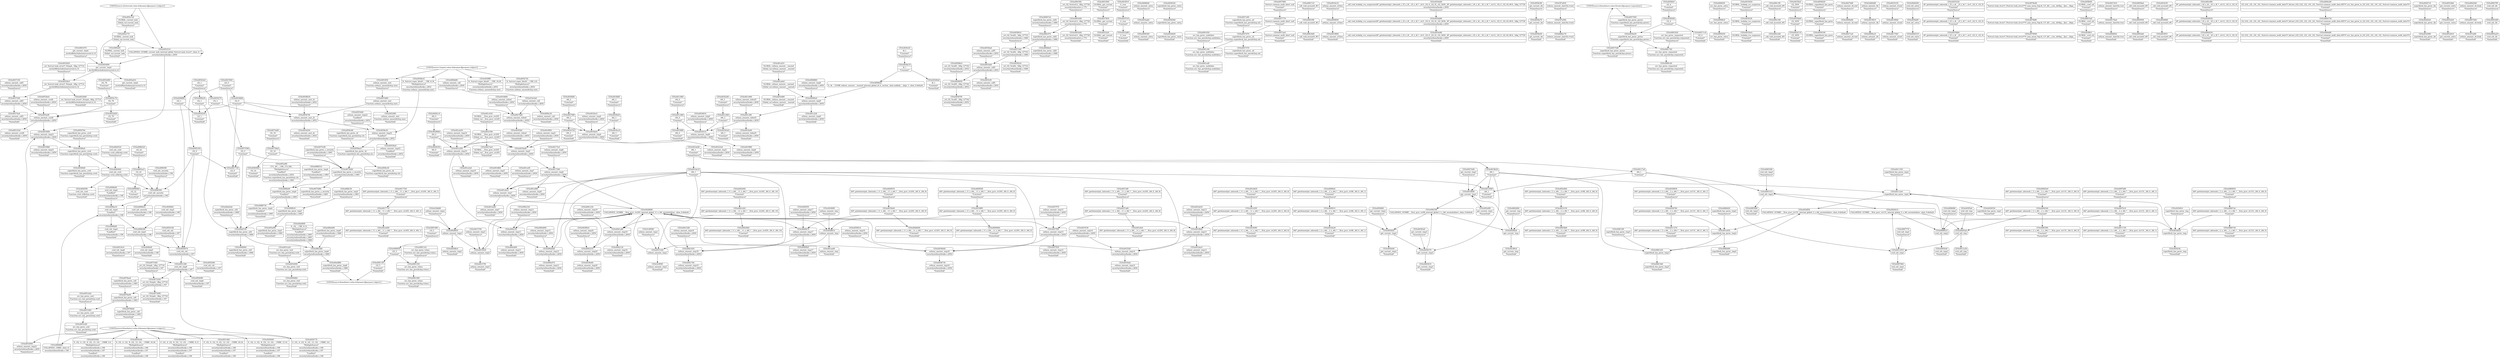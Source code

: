 digraph {
	CE0x4937200 [shape=record,shape=Mrecord,label="{CE0x4937200|selinux_umount:_call3|security/selinux/hooks.c,2650}"]
	CE0x49948e0 [shape=record,shape=Mrecord,label="{CE0x49948e0|superblock_has_perm:_call2|security/selinux/hooks.c,1866|*SummSink*}"]
	CE0x4991f40 [shape=record,shape=Mrecord,label="{CE0x4991f40|_ret_i32_%retval.0,_!dbg_!27728|security/selinux/avc.c,775|*SummSource*}"]
	CE0x4936530 [shape=record,shape=Mrecord,label="{CE0x4936530|superblock_has_perm:_tmp1|*SummSink*}"]
	CE0x4978b40 [shape=record,shape=Mrecord,label="{CE0x4978b40|superblock_has_perm:_call|security/selinux/hooks.c,1863|*SummSink*}"]
	CE0x4951900 [shape=record,shape=Mrecord,label="{CE0x4951900|GLOBAL:_get_current|*Constant*|*SummSource*}"]
	CE0x4955cf0 [shape=record,shape=Mrecord,label="{CE0x4955cf0|selinux_umount:_call5|security/selinux/hooks.c,2652|*SummSink*}"]
	"CONST[source:0(mediator),value:2(dynamic)][purpose:{object}]"
	CE0x4934610 [shape=record,shape=Mrecord,label="{CE0x4934610|selinux_umount:_tmp9|security/selinux/hooks.c,2650|*SummSource*}"]
	CE0x491ade0 [shape=record,shape=Mrecord,label="{CE0x491ade0|GLOBAL:_selinux_umount.__warned|Global_var:selinux_umount.__warned}"]
	CE0x49586c0 [shape=record,shape=Mrecord,label="{CE0x49586c0|_ret_i32_%call5,_!dbg_!27742|security/selinux/hooks.c,2652|*SummSource*}"]
	CE0x49374a0 [shape=record,shape=Mrecord,label="{CE0x49374a0|selinux_umount:_call3|security/selinux/hooks.c,2650|*SummSink*}"]
	CE0x49813b0 [shape=record,shape=Mrecord,label="{CE0x49813b0|superblock_has_perm:_tmp3|*SummSink*}"]
	CE0x491d9e0 [shape=record,shape=Mrecord,label="{CE0x491d9e0|selinux_umount:_tmp13|security/selinux/hooks.c,2650}"]
	CE0x4928850 [shape=record,shape=Mrecord,label="{CE0x4928850|selinux_umount:_tmp2}"]
	CE0x491f910 [shape=record,shape=Mrecord,label="{CE0x491f910|i1_true|*Constant*|*SummSource*}"]
	CE0x4952820 [shape=record,shape=Mrecord,label="{CE0x4952820|_ret_%struct.task_struct*_%tmp4,_!dbg_!27714|./arch/x86/include/asm/current.h,14|*SummSource*}"]
	CE0x49349a0 [shape=record,shape=Mrecord,label="{CE0x49349a0|i8_1|*Constant*|*SummSink*}"]
	CE0x4940f30 [shape=record,shape=Mrecord,label="{CE0x4940f30|selinux_umount:_tmp17|security/selinux/hooks.c,2650|*SummSource*}"]
	CE0x491bab0 [shape=record,shape=Mrecord,label="{CE0x491bab0|selinux_umount:_entry}"]
	CE0x4956400 [shape=record,shape=Mrecord,label="{CE0x4956400|superblock_has_perm:_entry|*SummSink*}"]
	CE0x4957770 [shape=record,shape=Mrecord,label="{CE0x4957770|%struct.common_audit_data*_null|*Constant*}"]
	CE0x4954200 [shape=record,shape=Mrecord,label="{CE0x4954200|selinux_umount:_mnt_sb|security/selinux/hooks.c,2652|*SummSink*}"]
	CE0x4957ae0 [shape=record,shape=Mrecord,label="{CE0x4957ae0|%struct.common_audit_data*_null|*Constant*|*SummSink*}"]
	CE0x49816f0 [shape=record,shape=Mrecord,label="{CE0x49816f0|_call_void_mcount()_#3}"]
	CE0x4911a30 [shape=record,shape=Mrecord,label="{CE0x4911a30|cred_sid:_tmp|*SummSink*}"]
	CE0x4909850 [shape=record,shape=Mrecord,label="{CE0x4909850|selinux_umount:_if.then}"]
	CE0x4934d60 [shape=record,shape=Mrecord,label="{CE0x4934d60|_call_void_lockdep_rcu_suspicious(i8*_getelementptr_inbounds_(_25_x_i8_,_25_x_i8_*_.str3,_i32_0,_i32_0),_i32_2650,_i8*_getelementptr_inbounds_(_45_x_i8_,_45_x_i8_*_.str12,_i32_0,_i32_0))_#10,_!dbg_!27729|security/selinux/hooks.c,2650}"]
	CE0x491f7e0 [shape=record,shape=Mrecord,label="{CE0x491f7e0|i1_true|*Constant*}"]
	CE0x4937af0 [shape=record,shape=Mrecord,label="{CE0x4937af0|i64*_getelementptr_inbounds_(_11_x_i64_,_11_x_i64_*___llvm_gcov_ctr205,_i64_0,_i64_8)|*Constant*|*SummSource*}"]
	CE0x49960b0 [shape=record,shape=Mrecord,label="{CE0x49960b0|i32_22|*Constant*|*SummSink*}"]
	CE0x4958c90 [shape=record,shape=Mrecord,label="{CE0x4958c90|get_current:_bb|*SummSource*}"]
	CE0x5f7a630 [shape=record,shape=Mrecord,label="{CE0x5f7a630|selinux_umount:_land.lhs.true2|*SummSource*}"]
	CE0x4940520 [shape=record,shape=Mrecord,label="{CE0x4940520|cred_sid:_cred|Function::cred_sid&Arg::cred::|*SummSource*}"]
	CE0x6682c70 [shape=record,shape=Mrecord,label="{CE0x6682c70|selinux_umount:_land.lhs.true2|*SummSink*}"]
	CE0x495a7e0 [shape=record,shape=Mrecord,label="{CE0x495a7e0|GLOBAL:_current_task|Global_var:current_task|*SummSource*}"]
	CE0x4957d70 [shape=record,shape=Mrecord,label="{CE0x4957d70|superblock_has_perm:_ad|Function::superblock_has_perm&Arg::ad::}"]
	CE0x493fc40 [shape=record,shape=Mrecord,label="{CE0x493fc40|superblock_has_perm:_tmp|*SummSink*}"]
	CE0x491c660 [shape=record,shape=Mrecord,label="{CE0x491c660|selinux_umount:_tobool1|security/selinux/hooks.c,2650|*SummSource*}"]
	"CONST[source:0(mediator),value:0(static)][purpose:{operation}]"
	"CONST[source:2(external),value:2(dynamic)][purpose:{subject}]"
	CE0x4953d60 [shape=record,shape=Mrecord,label="{CE0x4953d60|selinux_umount:_mnt|Function::selinux_umount&Arg::mnt::}"]
	CE0x49530e0 [shape=record,shape=Mrecord,label="{CE0x49530e0|selinux_umount:_cred4|security/selinux/hooks.c,2650|*SummSource*}"]
	CE0x49758a0 [shape=record,shape=Mrecord,label="{CE0x49758a0|i32_16|*Constant*}"]
	CE0x49415d0 [shape=record,shape=Mrecord,label="{CE0x49415d0|selinux_umount:_tmp18|security/selinux/hooks.c,2650|*SummSource*}"]
	CE0x493dee0 [shape=record,shape=Mrecord,label="{CE0x493dee0|superblock_has_perm:_tmp}"]
	CE0x4980d90 [shape=record,shape=Mrecord,label="{CE0x4980d90|superblock_has_perm:_tmp2|*SummSink*}"]
	CE0x4937850 [shape=record,shape=Mrecord,label="{CE0x4937850|GLOBAL:_get_current|*Constant*}"]
	CE0x4934510 [shape=record,shape=Mrecord,label="{CE0x4934510|selinux_umount:_tmp9|security/selinux/hooks.c,2650}"]
	CE0x491d2f0 [shape=record,shape=Mrecord,label="{CE0x491d2f0|i64*_getelementptr_inbounds_(_11_x_i64_,_11_x_i64_*___llvm_gcov_ctr205,_i64_0,_i64_6)|*Constant*}"]
	CE0x4937330 [shape=record,shape=Mrecord,label="{CE0x4937330|selinux_umount:_call3|security/selinux/hooks.c,2650|*SummSource*}"]
	CE0x4915630 [shape=record,shape=Mrecord,label="{CE0x4915630|selinux_umount:_tmp3}"]
	CE0x498cb90 [shape=record,shape=Mrecord,label="{CE0x498cb90|superblock_has_perm:_tmp6|security/selinux/hooks.c,1866|*SummSource*}"]
	CE0x4919800 [shape=record,shape=Mrecord,label="{CE0x4919800|selinux_umount:_if.then|*SummSink*}"]
	CE0x49916d0 [shape=record,shape=Mrecord,label="{CE0x49916d0|_ret_i32_%retval.0,_!dbg_!27728|security/selinux/avc.c,775}"]
	CE0x49562b0 [shape=record,shape=Mrecord,label="{CE0x49562b0|superblock_has_perm:_entry}"]
	CE0x4958050 [shape=record,shape=Mrecord,label="{CE0x4958050|_ret_i32_%call5,_!dbg_!27742|security/selinux/hooks.c,2652}"]
	CE0x49949c0 [shape=record,shape=Mrecord,label="{CE0x49949c0|avc_has_perm:_entry}"]
	CE0x4942310 [shape=record,shape=Mrecord,label="{CE0x4942310|selinux_umount:_tmp20|security/selinux/hooks.c,2650}"]
	CE0x49575d0 [shape=record,shape=Mrecord,label="{CE0x49575d0|superblock_has_perm:_perms|Function::superblock_has_perm&Arg::perms::|*SummSink*}"]
	CE0x499fc50 [shape=record,shape=Mrecord,label="{CE0x499fc50|superblock_has_perm:_tmp5|security/selinux/hooks.c,1865|*SummSource*}"]
	CE0x4951da0 [shape=record,shape=Mrecord,label="{CE0x4951da0|avc_has_perm:_ssid|Function::avc_has_perm&Arg::ssid::|*SummSource*}"]
	CE0x49580c0 [shape=record,shape=Mrecord,label="{CE0x49580c0|_ret_i32_%call2,_!dbg_!27722|security/selinux/hooks.c,1866|*SummSource*}"]
	CE0x49381f0 [shape=record,shape=Mrecord,label="{CE0x49381f0|GLOBAL:_lockdep_rcu_suspicious|*Constant*}"]
	CE0x490c2d0 [shape=record,shape=Mrecord,label="{CE0x490c2d0|_call_void_mcount()_#3|*SummSink*}"]
	CE0x4953510 [shape=record,shape=Mrecord,label="{CE0x4953510|COLLAPSED:_GCMRE_current_task_external_global_%struct.task_struct*:_elem_0::|security/selinux/hooks.c,2650}"]
	CE0x5f7a560 [shape=record,shape=Mrecord,label="{CE0x5f7a560|selinux_umount:_land.lhs.true2}"]
	CE0x4952ef0 [shape=record,shape=Mrecord,label="{CE0x4952ef0|selinux_umount:_cred4|security/selinux/hooks.c,2650}"]
	CE0x4935bb0 [shape=record,shape=Mrecord,label="{CE0x4935bb0|i32_2650|*Constant*}"]
	CE0x4956020 [shape=record,shape=Mrecord,label="{CE0x4956020|GLOBAL:_superblock_has_perm|*Constant*|*SummSource*}"]
	CE0x4909a80 [shape=record,shape=Mrecord,label="{CE0x4909a80|selinux_umount:_do.end}"]
	CE0x495a4f0 [shape=record,shape=Mrecord,label="{CE0x495a4f0|272:_i8*,_:_CRE_272,280_|*MultipleSource*|*LoadInst*|security/selinux/hooks.c,2652|Function::superblock_has_perm&Arg::sb::|security/selinux/hooks.c,1865}"]
	CE0x5dd0dd0 [shape=record,shape=Mrecord,label="{CE0x5dd0dd0|selinux_umount:_bb|*SummSource*}"]
	CE0x4919150 [shape=record,shape=Mrecord,label="{CE0x4919150|selinux_umount:_if.end|*SummSource*}"]
	CE0x498c970 [shape=record,shape=Mrecord,label="{CE0x498c970|superblock_has_perm:_call2|security/selinux/hooks.c,1866}"]
	CE0x4957960 [shape=record,shape=Mrecord,label="{CE0x4957960|%struct.common_audit_data*_null|*Constant*|*SummSource*}"]
	CE0x4916fb0 [shape=record,shape=Mrecord,label="{CE0x4916fb0|selinux_umount:_tmp5|security/selinux/hooks.c,2650|*SummSink*}"]
	CE0x4990c40 [shape=record,shape=Mrecord,label="{CE0x4990c40|avc_has_perm:_requested|Function::avc_has_perm&Arg::requested::|*SummSink*}"]
	CE0x49a0100 [shape=record,shape=Mrecord,label="{CE0x49a0100|superblock_has_perm:_sid1|security/selinux/hooks.c,1866}"]
	CE0x490e800 [shape=record,shape=Mrecord,label="{CE0x490e800|selinux_umount:_tmp12|security/selinux/hooks.c,2650|*SummSource*}"]
	CE0x41bbfd0 [shape=record,shape=Mrecord,label="{CE0x41bbfd0|selinux_umount:_tmp2|*SummSource*}"]
	CE0x4957c60 [shape=record,shape=Mrecord,label="{CE0x4957c60|_ret_i32_%call2,_!dbg_!27722|security/selinux/hooks.c,1866}"]
	CE0x4919b90 [shape=record,shape=Mrecord,label="{CE0x4919b90|get_current:_tmp1}"]
	CE0x4911730 [shape=record,shape=Mrecord,label="{CE0x4911730|i64*_getelementptr_inbounds_(_2_x_i64_,_2_x_i64_*___llvm_gcov_ctr131,_i64_0,_i64_1)|*Constant*|*SummSink*}"]
	CE0x49288c0 [shape=record,shape=Mrecord,label="{CE0x49288c0|selinux_umount:_tmp2|*SummSink*}"]
	CE0x4908880 [shape=record,shape=Mrecord,label="{CE0x4908880|selinux_umount:_tmp8|security/selinux/hooks.c,2650|*SummSource*}"]
	CE0x4975590 [shape=record,shape=Mrecord,label="{CE0x4975590|i32_0|*Constant*}"]
	CE0x4927720 [shape=record,shape=Mrecord,label="{CE0x4927720|i32_0|*Constant*|*SummSink*}"]
	CE0x495fa90 [shape=record,shape=Mrecord,label="{CE0x495fa90|cred_sid:_entry}"]
	CE0x49369c0 [shape=record,shape=Mrecord,label="{CE0x49369c0|selinux_umount:_tmp20|security/selinux/hooks.c,2650|*SummSource*}"]
	CE0x4956a50 [shape=record,shape=Mrecord,label="{CE0x4956a50|superblock_has_perm:_perms|Function::superblock_has_perm&Arg::perms::}"]
	CE0x4935460 [shape=record,shape=Mrecord,label="{CE0x4935460|i8*_getelementptr_inbounds_(_25_x_i8_,_25_x_i8_*_.str3,_i32_0,_i32_0)|*Constant*}"]
	CE0x4954270 [shape=record,shape=Mrecord,label="{CE0x4954270|i32_1|*Constant*}"]
	CE0x49964c0 [shape=record,shape=Mrecord,label="{CE0x49964c0|cred_sid:_security|security/selinux/hooks.c,196|*SummSink*}"]
	CE0x4978ed0 [shape=record,shape=Mrecord,label="{CE0x4978ed0|%struct.task_struct*_(%struct.task_struct**)*_asm_movq_%gs:$_1:P_,$0_,_r,im,_dirflag_,_fpsr_,_flags_|*SummSource*}"]
	CE0x49917b0 [shape=record,shape=Mrecord,label="{CE0x49917b0|avc_has_perm:_requested|Function::avc_has_perm&Arg::requested::}"]
	CE0x4996220 [shape=record,shape=Mrecord,label="{CE0x4996220|i32_22|*Constant*|*SummSource*}"]
	CE0x49279d0 [shape=record,shape=Mrecord,label="{CE0x49279d0|selinux_umount:_tobool|security/selinux/hooks.c,2650}"]
	CE0x4914e10 [shape=record,shape=Mrecord,label="{CE0x4914e10|i64_1|*Constant*}"]
	CE0x49545e0 [shape=record,shape=Mrecord,label="{CE0x49545e0|i32_1|*Constant*|*SummSink*}"]
	CE0x490e6d0 [shape=record,shape=Mrecord,label="{CE0x490e6d0|selinux_umount:_tmp12|security/selinux/hooks.c,2650}"]
	CE0x49882f0 [shape=record,shape=Mrecord,label="{CE0x49882f0|superblock_has_perm:_tmp4|*LoadInst*|security/selinux/hooks.c,1865}"]
	CE0x490fa00 [shape=record,shape=Mrecord,label="{CE0x490fa00|GLOBAL:_current_task|Global_var:current_task|*SummSink*}"]
	CE0x4953800 [shape=record,shape=Mrecord,label="{CE0x4953800|selinux_umount:_tmp21|security/selinux/hooks.c,2650|*SummSource*}"]
	CE0x4955ef0 [shape=record,shape=Mrecord,label="{CE0x4955ef0|GLOBAL:_superblock_has_perm|*Constant*}"]
	CE0x491a300 [shape=record,shape=Mrecord,label="{CE0x491a300|selinux_umount:_tmp10|security/selinux/hooks.c,2650}"]
	CE0x4950bf0 [shape=record,shape=Mrecord,label="{CE0x4950bf0|0:_i32,_4:_i32,_8:_i32,_12:_i32,_:_CMRE_12,16_|*MultipleSource*|security/selinux/hooks.c,196|security/selinux/hooks.c,197|*LoadInst*|security/selinux/hooks.c,196}"]
	CE0x495fb00 [shape=record,shape=Mrecord,label="{CE0x495fb00|GLOBAL:_cred_sid|*Constant*|*SummSource*}"]
	CE0x4991350 [shape=record,shape=Mrecord,label="{CE0x4991350|avc_has_perm:_tclass|Function::avc_has_perm&Arg::tclass::}"]
	CE0x4940200 [shape=record,shape=Mrecord,label="{CE0x4940200|cred_sid:_entry|*SummSource*}"]
	CE0x4941d20 [shape=record,shape=Mrecord,label="{CE0x4941d20|i64*_getelementptr_inbounds_(_11_x_i64_,_11_x_i64_*___llvm_gcov_ctr205,_i64_0,_i64_10)|*Constant*}"]
	CE0x49278f0 [shape=record,shape=Mrecord,label="{CE0x49278f0|i64_2|*Constant*}"]
	CE0x4906f20 [shape=record,shape=Mrecord,label="{CE0x4906f20|selinux_umount:_land.lhs.true|*SummSink*}"]
	CE0x4991920 [shape=record,shape=Mrecord,label="{CE0x4991920|avc_has_perm:_requested|Function::avc_has_perm&Arg::requested::|*SummSource*}"]
	CE0x491ebc0 [shape=record,shape=Mrecord,label="{CE0x491ebc0|selinux_umount:_tmp7|security/selinux/hooks.c,2650}"]
	CE0x4936e60 [shape=record,shape=Mrecord,label="{CE0x4936e60|selinux_umount:_tmp20|security/selinux/hooks.c,2650|*SummSink*}"]
	CE0x491aa90 [shape=record,shape=Mrecord,label="{CE0x491aa90|selinux_umount:_tmp|*SummSink*}"]
	CE0x4991080 [shape=record,shape=Mrecord,label="{CE0x4991080|i16_5|*Constant*|*SummSource*}"]
	CE0x4975a80 [shape=record,shape=Mrecord,label="{CE0x4975a80|i32_16|*Constant*|*SummSource*}"]
	CE0x49342d0 [shape=record,shape=Mrecord,label="{CE0x49342d0|i64_5|*Constant*|*SummSource*}"]
	CE0x49286f0 [shape=record,shape=Mrecord,label="{CE0x49286f0|selinux_umount:_tmp|*SummSource*}"]
	CE0x49566a0 [shape=record,shape=Mrecord,label="{CE0x49566a0|superblock_has_perm:_cred|Function::superblock_has_perm&Arg::cred::}"]
	CE0x4917710 [shape=record,shape=Mrecord,label="{CE0x4917710|i64*_getelementptr_inbounds_(_11_x_i64_,_11_x_i64_*___llvm_gcov_ctr205,_i64_0,_i64_1)|*Constant*}"]
	CE0x4911270 [shape=record,shape=Mrecord,label="{CE0x4911270|i64*_getelementptr_inbounds_(_2_x_i64_,_2_x_i64_*___llvm_gcov_ctr151,_i64_0,_i64_1)|*Constant*|*SummSink*}"]
	CE0x4995930 [shape=record,shape=Mrecord,label="{CE0x4995930|_call_void_mcount()_#3}"]
	CE0x4939480 [shape=record,shape=Mrecord,label="{CE0x4939480|_call_void_mcount()_#3}"]
	CE0x49935f0 [shape=record,shape=Mrecord,label="{CE0x49935f0|i64*_getelementptr_inbounds_(_2_x_i64_,_2_x_i64_*___llvm_gcov_ctr131,_i64_0,_i64_0)|*Constant*|*SummSink*}"]
	CE0x4988510 [shape=record,shape=Mrecord,label="{CE0x4988510|superblock_has_perm:_tmp4|*LoadInst*|security/selinux/hooks.c,1865|*SummSource*}"]
	CE0x4991c00 [shape=record,shape=Mrecord,label="{CE0x4991c00|avc_has_perm:_auditdata|Function::avc_has_perm&Arg::auditdata::}"]
	CE0x4991ed0 [shape=record,shape=Mrecord,label="{CE0x4991ed0|avc_has_perm:_auditdata|Function::avc_has_perm&Arg::auditdata::|*SummSink*}"]
	CE0x490e1f0 [shape=record,shape=Mrecord,label="{CE0x490e1f0|selinux_umount:_tmp11|security/selinux/hooks.c,2650}"]
	CE0x49505b0 [shape=record,shape=Mrecord,label="{CE0x49505b0|0:_i32,_4:_i32,_8:_i32,_12:_i32,_:_CMRE_0,4_|*MultipleSource*|security/selinux/hooks.c,196|security/selinux/hooks.c,197|*LoadInst*|security/selinux/hooks.c,196}"]
	CE0x49a0600 [shape=record,shape=Mrecord,label="{CE0x49a0600|8:_i32,_:_CRE_8,12_|*MultipleSource*|*LoadInst*|security/selinux/hooks.c,1865|security/selinux/hooks.c,1865|security/selinux/hooks.c,1866}"]
	CE0x4917290 [shape=record,shape=Mrecord,label="{CE0x4917290|selinux_umount:_tmp6|security/selinux/hooks.c,2650}"]
	CE0x4926020 [shape=record,shape=Mrecord,label="{CE0x4926020|i8*_getelementptr_inbounds_(_45_x_i8_,_45_x_i8_*_.str12,_i32_0,_i32_0)|*Constant*}"]
	CE0x4938730 [shape=record,shape=Mrecord,label="{CE0x4938730|selinux_umount:_tmp16|security/selinux/hooks.c,2650|*SummSink*}"]
	CE0x491e980 [shape=record,shape=Mrecord,label="{CE0x491e980|selinux_umount:_tmp6|security/selinux/hooks.c,2650|*SummSink*}"]
	CE0x4988730 [shape=record,shape=Mrecord,label="{CE0x4988730|superblock_has_perm:_tmp4|*LoadInst*|security/selinux/hooks.c,1865|*SummSink*}"]
	CE0x4928680 [shape=record,shape=Mrecord,label="{CE0x4928680|COLLAPSED:_GCMRE___llvm_gcov_ctr205_internal_global_11_x_i64_zeroinitializer:_elem_0:default:}"]
	CE0x4956ac0 [shape=record,shape=Mrecord,label="{CE0x4956ac0|superblock_has_perm:_sb|Function::superblock_has_perm&Arg::sb::}"]
	CE0x4938b30 [shape=record,shape=Mrecord,label="{CE0x4938b30|selinux_umount:_mnt_sb|security/selinux/hooks.c,2652|*SummSource*}"]
	CE0x4975b90 [shape=record,shape=Mrecord,label="{CE0x4975b90|superblock_has_perm:_s_security|security/selinux/hooks.c,1865}"]
	CE0x495fd90 [shape=record,shape=Mrecord,label="{CE0x495fd90|get_current:_tmp2|*SummSource*}"]
	CE0x491efe0 [shape=record,shape=Mrecord,label="{CE0x491efe0|i64*_getelementptr_inbounds_(_11_x_i64_,_11_x_i64_*___llvm_gcov_ctr205,_i64_0,_i64_8)|*Constant*|*SummSink*}"]
	CE0x49817c0 [shape=record,shape=Mrecord,label="{CE0x49817c0|_call_void_mcount()_#3|*SummSource*}"]
	CE0x4935fe0 [shape=record,shape=Mrecord,label="{CE0x4935fe0|i32_2650|*Constant*|*SummSource*}"]
	CE0x4933150 [shape=record,shape=Mrecord,label="{CE0x4933150|i64*_getelementptr_inbounds_(_2_x_i64_,_2_x_i64_*___llvm_gcov_ctr98,_i64_0,_i64_0)|*Constant*}"]
	CE0x4940b70 [shape=record,shape=Mrecord,label="{CE0x4940b70|selinux_umount:_tmp17|security/selinux/hooks.c,2650}"]
	CE0x491c460 [shape=record,shape=Mrecord,label="{CE0x491c460|i64_4|*Constant*}"]
	CE0x491ee60 [shape=record,shape=Mrecord,label="{CE0x491ee60|selinux_umount:_tmp7|security/selinux/hooks.c,2650|*SummSink*}"]
	CE0x4928610 [shape=record,shape=Mrecord,label="{CE0x4928610|selinux_umount:_tmp}"]
	CE0x493fe20 [shape=record,shape=Mrecord,label="{CE0x493fe20|i8_1|*Constant*|*SummSource*}"]
	CE0x4935b40 [shape=record,shape=Mrecord,label="{CE0x4935b40|i64*_getelementptr_inbounds_(_11_x_i64_,_11_x_i64_*___llvm_gcov_ctr205,_i64_0,_i64_9)|*Constant*}"]
	CE0x499fb20 [shape=record,shape=Mrecord,label="{CE0x499fb20|superblock_has_perm:_tmp5|security/selinux/hooks.c,1865}"]
	CE0x4915060 [shape=record,shape=Mrecord,label="{CE0x4915060|i64_1|*Constant*|*SummSink*}"]
	CE0x494f880 [shape=record,shape=Mrecord,label="{CE0x494f880|i32_1|*Constant*}"]
	CE0x495e6f0 [shape=record,shape=Mrecord,label="{CE0x495e6f0|get_current:_tmp1|*SummSink*}"]
	CE0x4919b20 [shape=record,shape=Mrecord,label="{CE0x4919b20|i64_1|*Constant*}"]
	CE0x49a02a0 [shape=record,shape=Mrecord,label="{CE0x49a02a0|superblock_has_perm:_sid1|security/selinux/hooks.c,1866|*SummSource*}"]
	CE0x49274d0 [shape=record,shape=Mrecord,label="{CE0x49274d0|get_current:_tmp1|*SummSource*}"]
	CE0x4941230 [shape=record,shape=Mrecord,label="{CE0x4941230|selinux_umount:_tmp19|security/selinux/hooks.c,2650|*SummSource*}"]
	CE0x4996300 [shape=record,shape=Mrecord,label="{CE0x4996300|cred_sid:_security|security/selinux/hooks.c,196}"]
	CE0x5c9f5f0 [shape=record,shape=Mrecord,label="{CE0x5c9f5f0|selinux_umount:_tmp1|*SummSink*}"]
	CE0x491f4a0 [shape=record,shape=Mrecord,label="{CE0x491f4a0|selinux_umount:_tmp14|security/selinux/hooks.c,2650|*SummSink*}"]
	CE0x4953980 [shape=record,shape=Mrecord,label="{CE0x4953980|selinux_umount:_tmp21|security/selinux/hooks.c,2650|*SummSink*}"]
	CE0x49584e0 [shape=record,shape=Mrecord,label="{CE0x49584e0|get_current:_tmp}"]
	CE0x495e9b0 [shape=record,shape=Mrecord,label="{CE0x495e9b0|i64*_getelementptr_inbounds_(_2_x_i64_,_2_x_i64_*___llvm_gcov_ctr98,_i64_0,_i64_0)|*Constant*|*SummSource*}"]
	CE0x491b3e0 [shape=record,shape=Mrecord,label="{CE0x491b3e0|selinux_umount:_tmp4|security/selinux/hooks.c,2650|*SummSink*}"]
	CE0x4908b40 [shape=record,shape=Mrecord,label="{CE0x4908b40|selinux_umount:_entry|*SummSource*}"]
	CE0x49393e0 [shape=record,shape=Mrecord,label="{CE0x49393e0|get_current:_tmp3|*SummSource*}"]
	CE0x491c9b0 [shape=record,shape=Mrecord,label="{CE0x491c9b0|i64_4|*Constant*|*SummSource*}"]
	CE0x4998080 [shape=record,shape=Mrecord,label="{CE0x4998080|cred_sid:_tmp2|*SummSource*}"]
	CE0x4995510 [shape=record,shape=Mrecord,label="{CE0x4995510|cred_sid:_tmp3}"]
	CE0x49810a0 [shape=record,shape=Mrecord,label="{CE0x49810a0|GLOBAL:_cred_sid|*Constant*}"]
	CE0x4996890 [shape=record,shape=Mrecord,label="{CE0x4996890|COLLAPSED:_CMRE:_elem_0::|security/selinux/hooks.c,196}"]
	CE0x491e450 [shape=record,shape=Mrecord,label="{CE0x491e450|superblock_has_perm:_tmp2}"]
	CE0x4994730 [shape=record,shape=Mrecord,label="{CE0x4994730|i32_(i32,_i32,_i16,_i32,_%struct.common_audit_data*)*_bitcast_(i32_(i32,_i32,_i16,_i32,_%struct.common_audit_data.495*)*_avc_has_perm_to_i32_(i32,_i32,_i16,_i32,_%struct.common_audit_data*)*)|*Constant*}"]
	CE0x4953f30 [shape=record,shape=Mrecord,label="{CE0x4953f30|selinux_umount:_mnt|Function::selinux_umount&Arg::mnt::|*SummSource*}"]
	CE0x49638d0 [shape=record,shape=Mrecord,label="{CE0x49638d0|i64*_getelementptr_inbounds_(_2_x_i64_,_2_x_i64_*___llvm_gcov_ctr98,_i64_0,_i64_0)|*Constant*|*SummSink*}"]
	CE0x4918bf0 [shape=record,shape=Mrecord,label="{CE0x4918bf0|i64_3|*Constant*|*SummSource*}"]
	CE0x4994540 [shape=record,shape=Mrecord,label="{CE0x4994540|i64*_getelementptr_inbounds_(_2_x_i64_,_2_x_i64_*___llvm_gcov_ctr131,_i64_0,_i64_0)|*Constant*}"]
	CE0x49528c0 [shape=record,shape=Mrecord,label="{CE0x49528c0|_ret_%struct.task_struct*_%tmp4,_!dbg_!27714|./arch/x86/include/asm/current.h,14}"]
	CE0x4961670 [shape=record,shape=Mrecord,label="{CE0x4961670|get_current:_tmp4|./arch/x86/include/asm/current.h,14|*SummSource*}"]
	CE0x491da50 [shape=record,shape=Mrecord,label="{CE0x491da50|selinux_umount:_tmp13|security/selinux/hooks.c,2650|*SummSource*}"]
	CE0x49157f0 [shape=record,shape=Mrecord,label="{CE0x49157f0|selinux_umount:_tmp3|*SummSink*}"]
	CE0x493dfc0 [shape=record,shape=Mrecord,label="{CE0x493dfc0|superblock_has_perm:_tmp|*SummSource*}"]
	CE0x4942120 [shape=record,shape=Mrecord,label="{CE0x4942120|selinux_umount:_tmp19|security/selinux/hooks.c,2650|*SummSink*}"]
	CE0x495a610 [shape=record,shape=Mrecord,label="{CE0x495a610|get_current:_tmp4|./arch/x86/include/asm/current.h,14|*SummSink*}"]
	CE0x49112e0 [shape=record,shape=Mrecord,label="{CE0x49112e0|superblock_has_perm:_tmp1}"]
	CE0x4997b10 [shape=record,shape=Mrecord,label="{CE0x4997b10|i64*_getelementptr_inbounds_(_2_x_i64_,_2_x_i64_*___llvm_gcov_ctr131,_i64_0,_i64_1)|*Constant*}"]
	CE0x4950770 [shape=record,shape=Mrecord,label="{CE0x4950770|0:_i32,_4:_i32,_8:_i32,_12:_i32,_:_CMRE_4,8_|*MultipleSource*|security/selinux/hooks.c,196|security/selinux/hooks.c,197|*LoadInst*|security/selinux/hooks.c,196}"]
	CE0x4993440 [shape=record,shape=Mrecord,label="{CE0x4993440|_ret_i32_%retval.0,_!dbg_!27728|security/selinux/avc.c,775|*SummSink*}"]
	CE0x4909a10 [shape=record,shape=Mrecord,label="{CE0x4909a10|selinux_umount:_bb|*SummSink*}"]
	CE0x491af10 [shape=record,shape=Mrecord,label="{CE0x491af10|GLOBAL:_selinux_umount.__warned|Global_var:selinux_umount.__warned|*SummSource*}"]
	CE0x4933f80 [shape=record,shape=Mrecord,label="{CE0x4933f80|i64_4|*Constant*|*SummSink*}"]
	CE0x49a0880 [shape=record,shape=Mrecord,label="{CE0x49a0880|superblock_has_perm:_tmp6|security/selinux/hooks.c,1866|*SummSink*}"]
	CE0x49565d0 [shape=record,shape=Mrecord,label="{CE0x49565d0|i32_4|*Constant*}"]
	CE0x4940970 [shape=record,shape=Mrecord,label="{CE0x4940970|i64*_getelementptr_inbounds_(_11_x_i64_,_11_x_i64_*___llvm_gcov_ctr205,_i64_0,_i64_9)|*Constant*|*SummSource*}"]
	CE0x4928330 [shape=record,shape=Mrecord,label="{CE0x4928330|i64_0|*Constant*|*SummSink*}"]
	CE0x49267c0 [shape=record,shape=Mrecord,label="{CE0x49267c0|superblock_has_perm:_bb|*SummSource*}"]
	CE0x4980d20 [shape=record,shape=Mrecord,label="{CE0x4980d20|superblock_has_perm:_tmp2|*SummSource*}"]
	"CONST[source:0(mediator),value:2(dynamic)][purpose:{subject}]"
	CE0x49280b0 [shape=record,shape=Mrecord,label="{CE0x49280b0|i64_0|*Constant*}"]
	CE0x49524b0 [shape=record,shape=Mrecord,label="{CE0x49524b0|get_current:_entry|*SummSource*}"]
	CE0x4994f30 [shape=record,shape=Mrecord,label="{CE0x4994f30|avc_has_perm:_entry|*SummSource*}"]
	CE0x49587f0 [shape=record,shape=Mrecord,label="{CE0x49587f0|_ret_i32_%call5,_!dbg_!27742|security/selinux/hooks.c,2652|*SummSink*}"]
	CE0x4937f00 [shape=record,shape=Mrecord,label="{CE0x4937f00|selinux_umount:_tmp15|security/selinux/hooks.c,2650}"]
	CE0x49084e0 [shape=record,shape=Mrecord,label="{CE0x49084e0|selinux_umount:_tmp8|security/selinux/hooks.c,2650}"]
	CE0x4909340 [shape=record,shape=Mrecord,label="{CE0x4909340|selinux_umount:_entry|*SummSink*}"]
	CE0x4997770 [shape=record,shape=Mrecord,label="{CE0x4997770|cred_sid:_tmp1|*SummSource*}"]
	CE0x4941450 [shape=record,shape=Mrecord,label="{CE0x4941450|selinux_umount:_tmp18|security/selinux/hooks.c,2650}"]
	CE0x4991d50 [shape=record,shape=Mrecord,label="{CE0x4991d50|avc_has_perm:_auditdata|Function::avc_has_perm&Arg::auditdata::|*SummSource*}"]
	CE0x4995580 [shape=record,shape=Mrecord,label="{CE0x4995580|cred_sid:_tmp3|*SummSource*}"]
	CE0x4918dc0 [shape=record,shape=Mrecord,label="{CE0x4918dc0|selinux_umount:_tmp4|security/selinux/hooks.c,2650}"]
	CE0x4958a70 [shape=record,shape=Mrecord,label="{CE0x4958a70|get_current:_bb}"]
	CE0x4924110 [shape=record,shape=Mrecord,label="{CE0x4924110|i32_2650|*Constant*|*SummSink*}"]
	CE0x493df50 [shape=record,shape=Mrecord,label="{CE0x493df50|COLLAPSED:_GCMRE___llvm_gcov_ctr151_internal_global_2_x_i64_zeroinitializer:_elem_0:default:}"]
	CE0x49151b0 [shape=record,shape=Mrecord,label="{CE0x49151b0|selinux_umount:_tmp1}"]
	CE0x490c180 [shape=record,shape=Mrecord,label="{CE0x490c180|_call_void_mcount()_#3}"]
	CE0x4937f70 [shape=record,shape=Mrecord,label="{CE0x4937f70|selinux_umount:_tmp15|security/selinux/hooks.c,2650|*SummSource*}"]
	CE0x493f490 [shape=record,shape=Mrecord,label="{CE0x493f490|i64_2|*Constant*|*SummSource*}"]
	CE0x49531b0 [shape=record,shape=Mrecord,label="{CE0x49531b0|selinux_umount:_cred4|security/selinux/hooks.c,2650|*SummSink*}"]
	CE0x41bc0a0 [shape=record,shape=Mrecord,label="{CE0x41bc0a0|selinux_umount:_call|security/selinux/hooks.c,2650}"]
	CE0x49173c0 [shape=record,shape=Mrecord,label="{CE0x49173c0|selinux_umount:_tmp6|security/selinux/hooks.c,2650|*SummSource*}"]
	CE0x493f420 [shape=record,shape=Mrecord,label="{CE0x493f420|i64_3|*Constant*}"]
	CE0x491ff10 [shape=record,shape=Mrecord,label="{CE0x491ff10|_call_void_mcount()_#3|*SummSink*}"]
	CE0x4941a80 [shape=record,shape=Mrecord,label="{CE0x4941a80|selinux_umount:_tmp19|security/selinux/hooks.c,2650}"]
	CE0x4954f00 [shape=record,shape=Mrecord,label="{CE0x4954f00|get_current:_tmp4|./arch/x86/include/asm/current.h,14}"]
	CE0x491b080 [shape=record,shape=Mrecord,label="{CE0x491b080|GLOBAL:_selinux_umount.__warned|Global_var:selinux_umount.__warned|*SummSink*}"]
	CE0x4981220 [shape=record,shape=Mrecord,label="{CE0x4981220|superblock_has_perm:_tmp3}"]
	CE0x49404b0 [shape=record,shape=Mrecord,label="{CE0x49404b0|cred_sid:_cred|Function::cred_sid&Arg::cred::}"]
	CE0x4958e00 [shape=record,shape=Mrecord,label="{CE0x4958e00|get_current:_bb|*SummSink*}"]
	CE0x4926410 [shape=record,shape=Mrecord,label="{CE0x4926410|COLLAPSED:_GCMRE___llvm_gcov_ctr131_internal_global_2_x_i64_zeroinitializer:_elem_0:default:}"]
	CE0x4951a20 [shape=record,shape=Mrecord,label="{CE0x4951a20|avc_has_perm:_tsid|Function::avc_has_perm&Arg::tsid::|*SummSource*}"]
	CE0x4916690 [shape=record,shape=Mrecord,label="{CE0x4916690|selinux_umount:_tobool|security/selinux/hooks.c,2650|*SummSource*}"]
	CE0x49543e0 [shape=record,shape=Mrecord,label="{CE0x49543e0|i32_1|*Constant*|*SummSource*}"]
	CE0x4938ec0 [shape=record,shape=Mrecord,label="{CE0x4938ec0|8:_%struct.super_block*,_:_CRE_8,16_|*MultipleSource*|security/selinux/hooks.c,2652|Function::selinux_umount&Arg::mnt::}"]
	CE0x4978aa0 [shape=record,shape=Mrecord,label="{CE0x4978aa0|superblock_has_perm:_call|security/selinux/hooks.c,1863|*SummSource*}"]
	CE0x49547f0 [shape=record,shape=Mrecord,label="{CE0x49547f0|selinux_umount:_mnt_sb|security/selinux/hooks.c,2652}"]
	CE0x4955ba0 [shape=record,shape=Mrecord,label="{CE0x4955ba0|selinux_umount:_call5|security/selinux/hooks.c,2652|*SummSource*}"]
	CE0x4996a10 [shape=record,shape=Mrecord,label="{CE0x4996a10|cred_sid:_tmp4|*LoadInst*|security/selinux/hooks.c,196}"]
	CE0x4952c70 [shape=record,shape=Mrecord,label="{CE0x4952c70|i32_78|*Constant*}"]
	CE0x491ab00 [shape=record,shape=Mrecord,label="{CE0x491ab00|i64*_getelementptr_inbounds_(_11_x_i64_,_11_x_i64_*___llvm_gcov_ctr205,_i64_0,_i64_1)|*Constant*|*SummSink*}"]
	CE0x4955ab0 [shape=record,shape=Mrecord,label="{CE0x4955ab0|selinux_umount:_call5|security/selinux/hooks.c,2652}"]
	CE0x49911f0 [shape=record,shape=Mrecord,label="{CE0x49911f0|i16_5|*Constant*|*SummSink*}"]
	CE0x490d250 [shape=record,shape=Mrecord,label="{CE0x490d250|i8*_getelementptr_inbounds_(_45_x_i8_,_45_x_i8_*_.str12,_i32_0,_i32_0)|*Constant*|*SummSink*}"]
	CE0x491c940 [shape=record,shape=Mrecord,label="{CE0x491c940|i64_5|*Constant*}"]
	CE0x4994df0 [shape=record,shape=Mrecord,label="{CE0x4994df0|i32_(i32,_i32,_i16,_i32,_%struct.common_audit_data*)*_bitcast_(i32_(i32,_i32,_i16,_i32,_%struct.common_audit_data.495*)*_avc_has_perm_to_i32_(i32,_i32,_i16,_i32,_%struct.common_audit_data*)*)|*Constant*|*SummSink*}"]
	CE0x490f0e0 [shape=record,shape=Mrecord,label="{CE0x490f0e0|i64*_getelementptr_inbounds_(_2_x_i64_,_2_x_i64_*___llvm_gcov_ctr98,_i64_0,_i64_1)|*Constant*|*SummSource*}"]
	CE0x49554d0 [shape=record,shape=Mrecord,label="{CE0x49554d0|selinux_umount:_tmp22|*LoadInst*|security/selinux/hooks.c,2652|*SummSource*}"]
	CE0x4918ad0 [shape=record,shape=Mrecord,label="{CE0x4918ad0|selinux_umount:_tmp5|security/selinux/hooks.c,2650}"]
	CE0x49556a0 [shape=record,shape=Mrecord,label="{CE0x49556a0|selinux_umount:_tmp22|*LoadInst*|security/selinux/hooks.c,2652|*SummSink*}"]
	CE0x4996af0 [shape=record,shape=Mrecord,label="{CE0x4996af0|cred_sid:_tmp4|*LoadInst*|security/selinux/hooks.c,196|*SummSource*}"]
	CE0x491b780 [shape=record,shape=Mrecord,label="{CE0x491b780|GLOBAL:___llvm_gcov_ctr205|Global_var:__llvm_gcov_ctr205}"]
	"CONST[source:1(input),value:2(dynamic)][purpose:{object}]"
	CE0x49812f0 [shape=record,shape=Mrecord,label="{CE0x49812f0|superblock_has_perm:_tmp3|*SummSource*}"]
	CE0x490e490 [shape=record,shape=Mrecord,label="{CE0x490e490|selinux_umount:_tmp11|security/selinux/hooks.c,2650|*SummSink*}"]
	CE0x4956320 [shape=record,shape=Mrecord,label="{CE0x4956320|superblock_has_perm:_entry|*SummSource*}"]
	CE0x4956e30 [shape=record,shape=Mrecord,label="{CE0x4956e30|superblock_has_perm:_sb|Function::superblock_has_perm&Arg::sb::|*SummSink*}"]
	CE0x49356b0 [shape=record,shape=Mrecord,label="{CE0x49356b0|i8*_getelementptr_inbounds_(_25_x_i8_,_25_x_i8_*_.str3,_i32_0,_i32_0)|*Constant*|*SummSink*}"]
	CE0x4980730 [shape=record,shape=Mrecord,label="{CE0x4980730|i64*_getelementptr_inbounds_(_2_x_i64_,_2_x_i64_*___llvm_gcov_ctr151,_i64_0,_i64_0)|*Constant*|*SummSink*}"]
	CE0x4975490 [shape=record,shape=Mrecord,label="{CE0x4975490|_ret_i32_%tmp6,_!dbg_!27716|security/selinux/hooks.c,197|*SummSink*}"]
	CE0x491fe50 [shape=record,shape=Mrecord,label="{CE0x491fe50|_call_void_mcount()_#3|*SummSource*}"]
	CE0x49959a0 [shape=record,shape=Mrecord,label="{CE0x49959a0|_call_void_mcount()_#3|*SummSource*}"]
	CE0x4975c90 [shape=record,shape=Mrecord,label="{CE0x4975c90|superblock_has_perm:_s_security|security/selinux/hooks.c,1865|*SummSource*}"]
	CE0x4919e10 [shape=record,shape=Mrecord,label="{CE0x4919e10|selinux_umount:_if.then|*SummSource*}"]
	CE0x4919f60 [shape=record,shape=Mrecord,label="{CE0x4919f60|selinux_umount:_tmp9|security/selinux/hooks.c,2650|*SummSink*}"]
	CE0x49271a0 [shape=record,shape=Mrecord,label="{CE0x49271a0|selinux_umount:_do.end|*SummSink*}"]
	CE0x49340f0 [shape=record,shape=Mrecord,label="{CE0x49340f0|i64*_getelementptr_inbounds_(_11_x_i64_,_11_x_i64_*___llvm_gcov_ctr205,_i64_0,_i64_6)|*Constant*|*SummSink*}"]
	CE0x491dac0 [shape=record,shape=Mrecord,label="{CE0x491dac0|selinux_umount:_tmp13|security/selinux/hooks.c,2650|*SummSink*}"]
	CE0x4934dd0 [shape=record,shape=Mrecord,label="{CE0x4934dd0|_call_void_lockdep_rcu_suspicious(i8*_getelementptr_inbounds_(_25_x_i8_,_25_x_i8_*_.str3,_i32_0,_i32_0),_i32_2650,_i8*_getelementptr_inbounds_(_45_x_i8_,_45_x_i8_*_.str12,_i32_0,_i32_0))_#10,_!dbg_!27729|security/selinux/hooks.c,2650|*SummSource*}"]
	CE0x4918a30 [shape=record,shape=Mrecord,label="{CE0x4918a30|i64*_getelementptr_inbounds_(_2_x_i64_,_2_x_i64_*___llvm_gcov_ctr98,_i64_0,_i64_1)|*Constant*|*SummSink*}"]
	CE0x49343e0 [shape=record,shape=Mrecord,label="{CE0x49343e0|i64_5|*Constant*|*SummSink*}"]
	CE0x49567b0 [shape=record,shape=Mrecord,label="{CE0x49567b0|superblock_has_perm:_cred|Function::superblock_has_perm&Arg::cred::|*SummSource*}"]
	CE0x491f330 [shape=record,shape=Mrecord,label="{CE0x491f330|selinux_umount:_tmp14|security/selinux/hooks.c,2650|*SummSource*}"]
	CE0x4963810 [shape=record,shape=Mrecord,label="{CE0x4963810|get_current:_tmp3|*SummSink*}"]
	CE0x49117a0 [shape=record,shape=Mrecord,label="{CE0x49117a0|i64_1|*Constant*}"]
	CE0x494fbb0 [shape=record,shape=Mrecord,label="{CE0x494fbb0|cred_sid:_tmp5|security/selinux/hooks.c,196|*SummSource*}"]
	CE0x4914e80 [shape=record,shape=Mrecord,label="{CE0x4914e80|i64_1|*Constant*|*SummSource*}"]
	CE0x4916f00 [shape=record,shape=Mrecord,label="{CE0x4916f00|selinux_umount:_tmp5|security/selinux/hooks.c,2650|*SummSource*}"]
	CE0x493a4f0 [shape=record,shape=Mrecord,label="{CE0x493a4f0|superblock_has_perm:_tmp5|security/selinux/hooks.c,1865|*SummSink*}"]
	CE0x4980830 [shape=record,shape=Mrecord,label="{CE0x4980830|i64*_getelementptr_inbounds_(_2_x_i64_,_2_x_i64_*___llvm_gcov_ctr151,_i64_0,_i64_0)|*Constant*|*SummSource*}"]
	CE0x4957370 [shape=record,shape=Mrecord,label="{CE0x4957370|superblock_has_perm:_ad|Function::superblock_has_perm&Arg::ad::|*SummSink*}"]
	CE0x491ecf0 [shape=record,shape=Mrecord,label="{CE0x491ecf0|selinux_umount:_tmp7|security/selinux/hooks.c,2650|*SummSource*}"]
	CE0x4927640 [shape=record,shape=Mrecord,label="{CE0x4927640|i32_0|*Constant*|*SummSource*}"]
	CE0x49390d0 [shape=record,shape=Mrecord,label="{CE0x49390d0|superblock_has_perm:_cred|Function::superblock_has_perm&Arg::cred::|*SummSink*}"]
	CE0x4916e90 [shape=record,shape=Mrecord,label="{CE0x4916e90|selinux_umount:_tobool1|security/selinux/hooks.c,2650|*SummSink*}"]
	CE0x4934e80 [shape=record,shape=Mrecord,label="{CE0x4934e80|_call_void_lockdep_rcu_suspicious(i8*_getelementptr_inbounds_(_25_x_i8_,_25_x_i8_*_.str3,_i32_0,_i32_0),_i32_2650,_i8*_getelementptr_inbounds_(_45_x_i8_,_45_x_i8_*_.str12,_i32_0,_i32_0))_#10,_!dbg_!27729|security/selinux/hooks.c,2650|*SummSink*}"]
	CE0x4937a80 [shape=record,shape=Mrecord,label="{CE0x4937a80|i64*_getelementptr_inbounds_(_11_x_i64_,_11_x_i64_*___llvm_gcov_ctr205,_i64_0,_i64_8)|*Constant*}"]
	CE0x4950070 [shape=record,shape=Mrecord,label="{CE0x4950070|cred_sid:_sid|security/selinux/hooks.c,197}"]
	CE0x490d3d0 [shape=record,shape=Mrecord,label="{CE0x490d3d0|selinux_umount:_do.body|*SummSource*}"]
	CE0x49385c0 [shape=record,shape=Mrecord,label="{CE0x49385c0|selinux_umount:_tmp16|security/selinux/hooks.c,2650|*SummSource*}"]
	CE0x491c220 [shape=record,shape=Mrecord,label="{CE0x491c220|selinux_umount:_tmp8|security/selinux/hooks.c,2650|*SummSink*}"]
	CE0x490c1f0 [shape=record,shape=Mrecord,label="{CE0x490c1f0|_call_void_mcount()_#3|*SummSource*}"]
	CE0x493f3b0 [shape=record,shape=Mrecord,label="{CE0x493f3b0|selinux_umount:_tobool|security/selinux/hooks.c,2650|*SummSink*}"]
	CE0x49177b0 [shape=record,shape=Mrecord,label="{CE0x49177b0|i64*_getelementptr_inbounds_(_11_x_i64_,_11_x_i64_*___llvm_gcov_ctr205,_i64_0,_i64_1)|*Constant*|*SummSource*}"]
	CE0x4975200 [shape=record,shape=Mrecord,label="{CE0x4975200|_ret_i32_%tmp6,_!dbg_!27716|security/selinux/hooks.c,197}"]
	CE0x491c4f0 [shape=record,shape=Mrecord,label="{CE0x491c4f0|selinux_umount:_tobool1|security/selinux/hooks.c,2650}"]
	CE0x4941740 [shape=record,shape=Mrecord,label="{CE0x4941740|selinux_umount:_tmp18|security/selinux/hooks.c,2650|*SummSink*}"]
	CE0x4950e40 [shape=record,shape=Mrecord,label="{CE0x4950e40|0:_i32,_4:_i32,_8:_i32,_12:_i32,_:_CMRE_16,20_|*MultipleSource*|security/selinux/hooks.c,196|security/selinux/hooks.c,197|*LoadInst*|security/selinux/hooks.c,196}"]
	CE0x4938440 [shape=record,shape=Mrecord,label="{CE0x4938440|selinux_umount:_tmp16|security/selinux/hooks.c,2650}"]
	CE0x4956190 [shape=record,shape=Mrecord,label="{CE0x4956190|GLOBAL:_superblock_has_perm|*Constant*|*SummSink*}"]
	CE0x49263a0 [shape=record,shape=Mrecord,label="{CE0x49263a0|cred_sid:_tmp}"]
	CE0x4996bf0 [shape=record,shape=Mrecord,label="{CE0x4996bf0|cred_sid:_tmp4|*LoadInst*|security/selinux/hooks.c,196|*SummSink*}"]
	CE0x49281c0 [shape=record,shape=Mrecord,label="{CE0x49281c0|i64_0|*Constant*|*SummSource*}"]
	CE0x49086a0 [shape=record,shape=Mrecord,label="{CE0x49086a0|0:_i8,_:_GCMR_selinux_umount.__warned_internal_global_i8_0,_section_.data.unlikely_,_align_1:_elem_0:default:}"]
	CE0x4975d60 [shape=record,shape=Mrecord,label="{CE0x4975d60|superblock_has_perm:_s_security|security/selinux/hooks.c,1865|*SummSink*}"]
	CE0x4995690 [shape=record,shape=Mrecord,label="{CE0x4995690|cred_sid:_tmp3|*SummSink*}"]
	CE0x4952d90 [shape=record,shape=Mrecord,label="{CE0x4952d90|i32_78|*Constant*|*SummSource*}"]
	CE0x4993a20 [shape=record,shape=Mrecord,label="{CE0x4993a20|cred_sid:_bb|*SummSink*}"]
	CE0x4952420 [shape=record,shape=Mrecord,label="{CE0x4952420|get_current:_entry}"]
	CE0x4940080 [shape=record,shape=Mrecord,label="{CE0x4940080|i32_16|*Constant*|*SummSink*}"]
	CE0x4918cc0 [shape=record,shape=Mrecord,label="{CE0x4918cc0|i64_3|*Constant*|*SummSink*}"]
	CE0x495b0f0 [shape=record,shape=Mrecord,label="{CE0x495b0f0|cred_sid:_tmp6|security/selinux/hooks.c,197|*SummSink*}"]
	CE0x49529d0 [shape=record,shape=Mrecord,label="{CE0x49529d0|_ret_%struct.task_struct*_%tmp4,_!dbg_!27714|./arch/x86/include/asm/current.h,14|*SummSink*}"]
	CE0x4957500 [shape=record,shape=Mrecord,label="{CE0x4957500|superblock_has_perm:_perms|Function::superblock_has_perm&Arg::perms::|*SummSource*}"]
	CE0x4950800 [shape=record,shape=Mrecord,label="{CE0x4950800|0:_i32,_4:_i32,_8:_i32,_12:_i32,_:_CMRE_8,12_|*MultipleSource*|security/selinux/hooks.c,196|security/selinux/hooks.c,197|*LoadInst*|security/selinux/hooks.c,196}"]
	CE0x490bc20 [shape=record,shape=Mrecord,label="{CE0x490bc20|selinux_umount:_call|security/selinux/hooks.c,2650|*SummSink*}"]
	CE0x4939370 [shape=record,shape=Mrecord,label="{CE0x4939370|get_current:_tmp3}"]
	CE0x49516c0 [shape=record,shape=Mrecord,label="{CE0x49516c0|cred_sid:_tmp6|security/selinux/hooks.c,197|*SummSource*}"]
	CE0x49625f0 [shape=record,shape=Mrecord,label="{CE0x49625f0|COLLAPSED:_GCMRE___llvm_gcov_ctr98_internal_global_2_x_i64_zeroinitializer:_elem_0:default:}"]
	CE0x4952610 [shape=record,shape=Mrecord,label="{CE0x4952610|get_current:_entry|*SummSink*}"]
	CE0x4938ff0 [shape=record,shape=Mrecord,label="{CE0x4938ff0|8:_%struct.super_block*,_:_CRE_16,20_|*MultipleSource*|security/selinux/hooks.c,2652|Function::selinux_umount&Arg::mnt::}"]
	CE0x49582a0 [shape=record,shape=Mrecord,label="{CE0x49582a0|_ret_i32_%call2,_!dbg_!27722|security/selinux/hooks.c,1866|*SummSink*}"]
	CE0x491fa80 [shape=record,shape=Mrecord,label="{CE0x491fa80|i1_true|*Constant*|*SummSink*}"]
	CE0x4938e50 [shape=record,shape=Mrecord,label="{CE0x4938e50|selinux_umount:_tmp22|*LoadInst*|security/selinux/hooks.c,2652}"]
	CE0x49963f0 [shape=record,shape=Mrecord,label="{CE0x49963f0|cred_sid:_security|security/selinux/hooks.c,196|*SummSource*}"]
	CE0x49818d0 [shape=record,shape=Mrecord,label="{CE0x49818d0|_call_void_mcount()_#3|*SummSink*}"]
	CE0x4911350 [shape=record,shape=Mrecord,label="{CE0x4911350|superblock_has_perm:_tmp1|*SummSource*}"]
	CE0x49188f0 [shape=record,shape=Mrecord,label="{CE0x49188f0|i64*_getelementptr_inbounds_(_11_x_i64_,_11_x_i64_*___llvm_gcov_ctr205,_i64_0,_i64_0)|*Constant*}"]
	CE0x4995030 [shape=record,shape=Mrecord,label="{CE0x4995030|avc_has_perm:_entry|*SummSink*}"]
	CE0x49950a0 [shape=record,shape=Mrecord,label="{CE0x49950a0|cred_sid:_tmp2|*SummSink*}"]
	CE0x499fe20 [shape=record,shape=Mrecord,label="{CE0x499fe20|i32_1|*Constant*}"]
	CE0x490c980 [shape=record,shape=Mrecord,label="{CE0x490c980|i8*_getelementptr_inbounds_(_45_x_i8_,_45_x_i8_*_.str12,_i32_0,_i32_0)|*Constant*|*SummSource*}"]
	CE0x4938a70 [shape=record,shape=Mrecord,label="{CE0x4938a70|i8_1|*Constant*}"]
	CE0x49571c0 [shape=record,shape=Mrecord,label="{CE0x49571c0|i32_4|*Constant*|*SummSink*}"]
	CE0x491c030 [shape=record,shape=Mrecord,label="{CE0x491c030|GLOBAL:___llvm_gcov_ctr205|Global_var:__llvm_gcov_ctr205|*SummSource*}"]
	CE0x49189c0 [shape=record,shape=Mrecord,label="{CE0x49189c0|get_current:_tmp|*SummSink*}"]
	CE0x49937f0 [shape=record,shape=Mrecord,label="{CE0x49937f0|cred_sid:_bb|*SummSource*}"]
	CE0x4909560 [shape=record,shape=Mrecord,label="{CE0x4909560|i64*_getelementptr_inbounds_(_11_x_i64_,_11_x_i64_*___llvm_gcov_ctr205,_i64_0,_i64_0)|*Constant*|*SummSource*}"]
	CE0x4953690 [shape=record,shape=Mrecord,label="{CE0x4953690|selinux_umount:_tmp21|security/selinux/hooks.c,2650}"]
	CE0x491a5a0 [shape=record,shape=Mrecord,label="{CE0x491a5a0|selinux_umount:_tmp10|security/selinux/hooks.c,2650|*SummSink*}"]
	CE0x49359c0 [shape=record,shape=Mrecord,label="{CE0x49359c0|GLOBAL:_lockdep_rcu_suspicious|*Constant*|*SummSink*}"]
	CE0x4936830 [shape=record,shape=Mrecord,label="{CE0x4936830|i64*_getelementptr_inbounds_(_2_x_i64_,_2_x_i64_*___llvm_gcov_ctr151,_i64_0,_i64_1)|*Constant*|*SummSource*}"]
	CE0x4952060 [shape=record,shape=Mrecord,label="{CE0x4952060|avc_has_perm:_tsid|Function::avc_has_perm&Arg::tsid::}"]
	CE0x4950100 [shape=record,shape=Mrecord,label="{CE0x4950100|cred_sid:_sid|security/selinux/hooks.c,197|*SummSource*}"]
	CE0x49522e0 [shape=record,shape=Mrecord,label="{CE0x49522e0|GLOBAL:_get_current|*Constant*|*SummSink*}"]
	CE0x4991b90 [shape=record,shape=Mrecord,label="{CE0x4991b90|cred_sid:_bb}"]
	CE0x4909460 [shape=record,shape=Mrecord,label="{CE0x4909460|i64*_getelementptr_inbounds_(_11_x_i64_,_11_x_i64_*___llvm_gcov_ctr205,_i64_0,_i64_0)|*Constant*|*SummSink*}"]
	CE0x4990f50 [shape=record,shape=Mrecord,label="{CE0x4990f50|i16_5|*Constant*}"]
	CE0x491f200 [shape=record,shape=Mrecord,label="{CE0x491f200|selinux_umount:_tmp14|security/selinux/hooks.c,2650}"]
	CE0x4940310 [shape=record,shape=Mrecord,label="{CE0x4940310|cred_sid:_entry|*SummSink*}"]
	CE0x4911810 [shape=record,shape=Mrecord,label="{CE0x4911810|cred_sid:_tmp1}"]
	CE0x4998010 [shape=record,shape=Mrecord,label="{CE0x4998010|cred_sid:_tmp2}"]
	CE0x4990db0 [shape=record,shape=Mrecord,label="{CE0x4990db0|avc_has_perm:_tsid|Function::avc_has_perm&Arg::tsid::|*SummSink*}"]
	CE0x49190b0 [shape=record,shape=Mrecord,label="{CE0x49190b0|selinux_umount:_if.end}"]
	CE0x495fe00 [shape=record,shape=Mrecord,label="{CE0x495fe00|get_current:_tmp2|*SummSink*}"]
	CE0x49807a0 [shape=record,shape=Mrecord,label="{CE0x49807a0|i64*_getelementptr_inbounds_(_2_x_i64_,_2_x_i64_*___llvm_gcov_ctr151,_i64_0,_i64_0)|*Constant*}"]
	CE0x490e320 [shape=record,shape=Mrecord,label="{CE0x490e320|selinux_umount:_tmp11|security/selinux/hooks.c,2650|*SummSource*}"]
	CE0x495a770 [shape=record,shape=Mrecord,label="{CE0x495a770|GLOBAL:_current_task|Global_var:current_task}"]
	CE0x4927d10 [shape=record,shape=Mrecord,label="{CE0x4927d10|selinux_umount:_land.lhs.true|*SummSource*}"]
	CE0x5f7a4f0 [shape=record,shape=Mrecord,label="{CE0x5f7a4f0|selinux_umount:_do.body|*SummSink*}"]
	CE0x49405f0 [shape=record,shape=Mrecord,label="{CE0x49405f0|cred_sid:_cred|Function::cred_sid&Arg::cred::|*SummSink*}"]
	CE0x4995350 [shape=record,shape=Mrecord,label="{CE0x4995350|i32_0|*Constant*}"]
	CE0x4979000 [shape=record,shape=Mrecord,label="{CE0x4979000|%struct.task_struct*_(%struct.task_struct**)*_asm_movq_%gs:$_1:P_,$0_,_r,im,_dirflag_,_fpsr_,_flags_|*SummSink*}"]
	CE0x4995ab0 [shape=record,shape=Mrecord,label="{CE0x4995ab0|_call_void_mcount()_#3|*SummSink*}"]
	CE0x4927ee0 [shape=record,shape=Mrecord,label="{CE0x4927ee0|GLOBAL:___llvm_gcov_ctr205|Global_var:__llvm_gcov_ctr205|*SummSink*}"]
	CE0x49945e0 [shape=record,shape=Mrecord,label="{CE0x49945e0|i64*_getelementptr_inbounds_(_2_x_i64_,_2_x_i64_*___llvm_gcov_ctr131,_i64_0,_i64_0)|*Constant*|*SummSource*}"]
	CE0x5c9f580 [shape=record,shape=Mrecord,label="{CE0x5c9f580|selinux_umount:_tmp1|*SummSource*}"]
	CE0x4918ec0 [shape=record,shape=Mrecord,label="{CE0x4918ec0|selinux_umount:_tmp4|security/selinux/hooks.c,2650|*SummSource*}"]
	CE0x4952d20 [shape=record,shape=Mrecord,label="{CE0x4952d20|i32_78|*Constant*|*SummSink*}"]
	CE0x4962660 [shape=record,shape=Mrecord,label="{CE0x4962660|get_current:_tmp|*SummSource*}"]
	CE0x499fdb0 [shape=record,shape=Mrecord,label="{CE0x499fdb0|superblock_has_perm:_sid1|security/selinux/hooks.c,1866|*SummSink*}"]
	CE0x4956c80 [shape=record,shape=Mrecord,label="{CE0x4956c80|superblock_has_perm:_sb|Function::superblock_has_perm&Arg::sb::|*SummSource*}"]
	CE0x4978df0 [shape=record,shape=Mrecord,label="{CE0x4978df0|%struct.task_struct*_(%struct.task_struct**)*_asm_movq_%gs:$_1:P_,$0_,_r,im,_dirflag_,_fpsr_,_flags_}"]
	CE0x4937fe0 [shape=record,shape=Mrecord,label="{CE0x4937fe0|selinux_umount:_tmp15|security/selinux/hooks.c,2650|*SummSink*}"]
	CE0x493ffc0 [shape=record,shape=Mrecord,label="{CE0x493ffc0|GLOBAL:_cred_sid|*Constant*|*SummSink*}"]
	CE0x498ca80 [shape=record,shape=Mrecord,label="{CE0x498ca80|superblock_has_perm:_tmp6|security/selinux/hooks.c,1866}"]
	CE0x490e970 [shape=record,shape=Mrecord,label="{CE0x490e970|selinux_umount:_tmp12|security/selinux/hooks.c,2650|*SummSink*}"]
	CE0x495fd20 [shape=record,shape=Mrecord,label="{CE0x495fd20|get_current:_tmp2}"]
	CE0x4940fa0 [shape=record,shape=Mrecord,label="{CE0x4940fa0|selinux_umount:_tmp17|security/selinux/hooks.c,2650|*SummSink*}"]
	CE0x49176a0 [shape=record,shape=Mrecord,label="{CE0x49176a0|selinux_umount:_land.lhs.true}"]
	CE0x4951e60 [shape=record,shape=Mrecord,label="{CE0x4951e60|avc_has_perm:_ssid|Function::avc_has_perm&Arg::ssid::|*SummSink*}"]
	CE0x4991490 [shape=record,shape=Mrecord,label="{CE0x4991490|avc_has_perm:_tclass|Function::avc_has_perm&Arg::tclass::|*SummSink*}"]
	CE0x4996290 [shape=record,shape=Mrecord,label="{CE0x4996290|cred_sid:_tmp5|security/selinux/hooks.c,196}"]
	CE0x4935950 [shape=record,shape=Mrecord,label="{CE0x4935950|GLOBAL:_lockdep_rcu_suspicious|*Constant*|*SummSource*}"]
	CE0x4932990 [shape=record,shape=Mrecord,label="{CE0x4932990|superblock_has_perm:_bb|*SummSink*}"]
	CE0x4951280 [shape=record,shape=Mrecord,label="{CE0x4951280|cred_sid:_tmp6|security/selinux/hooks.c,197}"]
	CE0x49913c0 [shape=record,shape=Mrecord,label="{CE0x49913c0|avc_has_perm:_tclass|Function::avc_has_perm&Arg::tclass::|*SummSource*}"]
	CE0x4936760 [shape=record,shape=Mrecord,label="{CE0x4936760|i64*_getelementptr_inbounds_(_2_x_i64_,_2_x_i64_*___llvm_gcov_ctr151,_i64_0,_i64_1)|*Constant*}"]
	CE0x4951060 [shape=record,shape=Mrecord,label="{CE0x4951060|0:_i32,_4:_i32,_8:_i32,_12:_i32,_:_CMRE_20,24_|*MultipleSource*|security/selinux/hooks.c,196|security/selinux/hooks.c,197|*LoadInst*|security/selinux/hooks.c,196}"]
	CE0x491d420 [shape=record,shape=Mrecord,label="{CE0x491d420|i64*_getelementptr_inbounds_(_11_x_i64_,_11_x_i64_*___llvm_gcov_ctr205,_i64_0,_i64_6)|*Constant*|*SummSource*}"]
	CE0x49168d0 [shape=record,shape=Mrecord,label="{CE0x49168d0|i32_0|*Constant*}"]
	CE0x4940b00 [shape=record,shape=Mrecord,label="{CE0x4940b00|i64*_getelementptr_inbounds_(_11_x_i64_,_11_x_i64_*___llvm_gcov_ctr205,_i64_0,_i64_9)|*Constant*|*SummSink*}"]
	CE0x4995ec0 [shape=record,shape=Mrecord,label="{CE0x4995ec0|i32_22|*Constant*}"]
	CE0x49947a0 [shape=record,shape=Mrecord,label="{CE0x49947a0|superblock_has_perm:_call2|security/selinux/hooks.c,1866|*SummSource*}"]
	CE0x494fef0 [shape=record,shape=Mrecord,label="{CE0x494fef0|cred_sid:_tmp5|security/selinux/hooks.c,196|*SummSink*}"]
	CE0x49420b0 [shape=record,shape=Mrecord,label="{CE0x49420b0|i64*_getelementptr_inbounds_(_11_x_i64_,_11_x_i64_*___llvm_gcov_ctr205,_i64_0,_i64_10)|*Constant*|*SummSink*}"]
	CE0x49979b0 [shape=record,shape=Mrecord,label="{CE0x49979b0|cred_sid:_tmp1|*SummSink*}"]
	CE0x4956fe0 [shape=record,shape=Mrecord,label="{CE0x4956fe0|i32_4|*Constant*|*SummSource*}"]
	CE0x4997b80 [shape=record,shape=Mrecord,label="{CE0x4997b80|i64*_getelementptr_inbounds_(_2_x_i64_,_2_x_i64_*___llvm_gcov_ctr131,_i64_0,_i64_1)|*Constant*|*SummSource*}"]
	CE0x490f010 [shape=record,shape=Mrecord,label="{CE0x490f010|i64*_getelementptr_inbounds_(_2_x_i64_,_2_x_i64_*___llvm_gcov_ctr98,_i64_0,_i64_1)|*Constant*}"]
	CE0x49270d0 [shape=record,shape=Mrecord,label="{CE0x49270d0|selinux_umount:_do.end|*SummSource*}"]
	CE0x4934720 [shape=record,shape=Mrecord,label="{CE0x4934720|i64_2|*Constant*|*SummSink*}"]
	CE0x4935220 [shape=record,shape=Mrecord,label="{CE0x4935220|i8*_getelementptr_inbounds_(_25_x_i8_,_25_x_i8_*_.str3,_i32_0,_i32_0)|*Constant*|*SummSource*}"]
	CE0x4975360 [shape=record,shape=Mrecord,label="{CE0x4975360|_ret_i32_%tmp6,_!dbg_!27716|security/selinux/hooks.c,197|*SummSource*}"]
	CE0x4952f60 [shape=record,shape=Mrecord,label="{CE0x4952f60|selinux_umount:_mnt|Function::selinux_umount&Arg::mnt::|*SummSink*}"]
	CE0x4950260 [shape=record,shape=Mrecord,label="{CE0x4950260|cred_sid:_sid|security/selinux/hooks.c,197|*SummSink*}"]
	CE0x491a430 [shape=record,shape=Mrecord,label="{CE0x491a430|selinux_umount:_tmp10|security/selinux/hooks.c,2650|*SummSource*}"]
	CE0x4907040 [shape=record,shape=Mrecord,label="{CE0x4907040|selinux_umount:_do.body}"]
	CE0x49175b0 [shape=record,shape=Mrecord,label="{CE0x49175b0|selinux_umount:_if.end|*SummSink*}"]
	CE0x4926520 [shape=record,shape=Mrecord,label="{CE0x4926520|superblock_has_perm:_bb}"]
	CE0x4919610 [shape=record,shape=Mrecord,label="{CE0x4919610|selinux_umount:_bb}"]
	CE0x493f5a0 [shape=record,shape=Mrecord,label="{CE0x493f5a0|cred_sid:_tmp|*SummSource*}"]
	CE0x4994c80 [shape=record,shape=Mrecord,label="{CE0x4994c80|i32_(i32,_i32,_i16,_i32,_%struct.common_audit_data*)*_bitcast_(i32_(i32,_i32,_i16,_i32,_%struct.common_audit_data.495*)*_avc_has_perm_to_i32_(i32,_i32,_i16,_i32,_%struct.common_audit_data*)*)|*Constant*|*SummSource*}"]
	CE0x490bb80 [shape=record,shape=Mrecord,label="{CE0x490bb80|selinux_umount:_call|security/selinux/hooks.c,2650|*SummSource*}"]
	CE0x4915700 [shape=record,shape=Mrecord,label="{CE0x4915700|selinux_umount:_tmp3|*SummSource*}"]
	CE0x4951d00 [shape=record,shape=Mrecord,label="{CE0x4951d00|avc_has_perm:_ssid|Function::avc_has_perm&Arg::ssid::}"]
	CE0x4942000 [shape=record,shape=Mrecord,label="{CE0x4942000|i64*_getelementptr_inbounds_(_11_x_i64_,_11_x_i64_*___llvm_gcov_ctr205,_i64_0,_i64_10)|*Constant*|*SummSource*}"]
	CE0x4954720 [shape=record,shape=Mrecord,label="{CE0x4954720|8:_%struct.super_block*,_:_CRE_0,8_|*MultipleSource*|security/selinux/hooks.c,2652|Function::selinux_umount&Arg::mnt::}"]
	CE0x4957e80 [shape=record,shape=Mrecord,label="{CE0x4957e80|superblock_has_perm:_ad|Function::superblock_has_perm&Arg::ad::|*SummSource*}"]
	CE0x4978a00 [shape=record,shape=Mrecord,label="{CE0x4978a00|superblock_has_perm:_call|security/selinux/hooks.c,1863}"]
	CE0x41bc0a0 -> CE0x490bc20
	CE0x49084e0 -> CE0x491c4f0
	CE0x49575d0 -> "CONST[source:0(mediator),value:0(static)][purpose:{operation}]"
	"CONST[source:1(input),value:2(dynamic)][purpose:{object}]" -> CE0x4953f30
	CE0x4919b90 -> CE0x495e6f0
	CE0x4934510 -> CE0x4919f60
	CE0x493df50 -> CE0x491e450
	CE0x491a430 -> CE0x491a300
	CE0x49188f0 -> CE0x4909460
	CE0x495a770 -> CE0x4953510
	CE0x4952820 -> CE0x49528c0
	CE0x4995510 -> CE0x4995690
	CE0x49516c0 -> CE0x4951280
	CE0x4975b90 -> CE0x49882f0
	CE0x4914e10 -> CE0x4942310
	CE0x490f010 -> CE0x4918a30
	CE0x4918ad0 -> CE0x4916fb0
	CE0x491ebc0 -> CE0x491ee60
	CE0x4952c70 -> CE0x4952ef0
	CE0x49916d0 -> CE0x498c970
	CE0x4956320 -> CE0x49562b0
	CE0x495fa90 -> CE0x4940310
	CE0x491c4f0 -> CE0x4934510
	CE0x4918dc0 -> CE0x4918ad0
	CE0x4956c80 -> CE0x4956ac0
	CE0x49263a0 -> CE0x4911a30
	CE0x4995350 -> CE0x4996300
	CE0x49882f0 -> CE0x499fb20
	CE0x4990f50 -> CE0x4991350
	CE0x4937f70 -> CE0x4937f00
	CE0x4939370 -> CE0x49625f0
	CE0x5c9f580 -> CE0x49151b0
	CE0x4917710 -> CE0x4928850
	CE0x49807a0 -> CE0x493dee0
	CE0x4950070 -> CE0x4951280
	"CONST[source:0(mediator),value:2(dynamic)][purpose:{subject}]" -> CE0x4950e40
	CE0x4950770 -> CE0x4951280
	CE0x4956fe0 -> CE0x49565d0
	CE0x4996290 -> CE0x4950070
	CE0x4978b40 -> "CONST[source:0(mediator),value:2(dynamic)][purpose:{subject}]"
	CE0x4919b20 -> CE0x49112e0
	CE0x4957960 -> CE0x4957770
	CE0x49190b0 -> CE0x49175b0
	CE0x49404b0 -> CE0x49405f0
	CE0x4978df0 -> CE0x4979000
	CE0x4937af0 -> CE0x4937a80
	CE0x4954f00 -> CE0x495a610
	CE0x4951d00 -> CE0x4951e60
	CE0x494f880 -> CE0x4950070
	CE0x49547f0 -> CE0x4938e50
	CE0x4996290 -> CE0x494fef0
	CE0x491ade0 -> CE0x49084e0
	CE0x491ecf0 -> CE0x491ebc0
	CE0x4938b30 -> CE0x49547f0
	CE0x4950070 -> CE0x4950260
	CE0x4936830 -> CE0x4936760
	CE0x4953510 -> CE0x4953510
	CE0x49a0600 -> CE0x498ca80
	CE0x4995350 -> CE0x4927720
	CE0x493f490 -> CE0x49278f0
	CE0x4996a10 -> CE0x4996bf0
	CE0x495a770 -> CE0x490fa00
	CE0x490e320 -> CE0x490e1f0
	CE0x491b780 -> CE0x4918ad0
	CE0x49112e0 -> CE0x4936530
	CE0x4941450 -> CE0x4928680
	"CONST[source:0(mediator),value:2(dynamic)][purpose:{subject}]" -> CE0x49505b0
	CE0x4937200 -> CE0x49374a0
	CE0x491c9b0 -> CE0x491c460
	CE0x49530e0 -> CE0x4952ef0
	CE0x49565d0 -> CE0x49571c0
	CE0x4918bf0 -> CE0x493f420
	CE0x49112e0 -> CE0x493df50
	CE0x4926410 -> CE0x49263a0
	CE0x4991920 -> CE0x49917b0
	CE0x4928680 -> CE0x490e1f0
	CE0x499fe20 -> CE0x49545e0
	CE0x4918ad0 -> CE0x4917290
	CE0x491a300 -> CE0x491a5a0
	CE0x493df50 -> CE0x493dee0
	CE0x491fe50 -> CE0x4939480
	CE0x49566a0 -> CE0x49404b0
	CE0x49086a0 -> CE0x49084e0
	CE0x4934510 -> CE0x491a300
	CE0x49949c0 -> CE0x4995030
	CE0x4907040 -> CE0x5f7a4f0
	CE0x4935b40 -> CE0x4940b70
	CE0x4951280 -> CE0x495b0f0
	"CONST[source:1(input),value:2(dynamic)][purpose:{object}]" -> CE0x4938ff0
	CE0x4935bb0 -> CE0x4924110
	CE0x4980830 -> CE0x49807a0
	CE0x49279d0 -> CE0x493f3b0
	CE0x4938ec0 -> CE0x4938e50
	CE0x4991b90 -> CE0x4993a20
	CE0x499fb20 -> CE0x493a4f0
	CE0x4991f40 -> CE0x49916d0
	CE0x4994540 -> CE0x49263a0
	CE0x49a0100 -> CE0x499fdb0
	CE0x49280b0 -> CE0x491a300
	CE0x49524b0 -> CE0x4952420
	CE0x4953f30 -> CE0x4953d60
	CE0x49567b0 -> CE0x49566a0
	CE0x4975200 -> CE0x4978a00
	CE0x4915700 -> CE0x4915630
	CE0x4942310 -> CE0x4928680
	CE0x49151b0 -> CE0x4928680
	CE0x4938e50 -> CE0x49556a0
	CE0x49168d0 -> CE0x4952ef0
	CE0x4936760 -> CE0x4911270
	CE0x4928610 -> CE0x49151b0
	CE0x49543e0 -> CE0x494f880
	CE0x4935220 -> CE0x4935460
	CE0x491d9e0 -> CE0x491f200
	CE0x49117a0 -> CE0x4995510
	CE0x493dee0 -> CE0x493fc40
	CE0x4975360 -> CE0x4975200
	CE0x49528c0 -> CE0x4937200
	CE0x4926410 -> CE0x4998010
	CE0x4957500 -> CE0x4956a50
	CE0x4978aa0 -> CE0x4978a00
	CE0x49263a0 -> CE0x4911810
	CE0x491c460 -> CE0x4933f80
	CE0x4951a20 -> CE0x4952060
	CE0x49562b0 -> CE0x4956400
	CE0x4935460 -> CE0x49356b0
	CE0x4978a00 -> CE0x4951d00
	CE0x49117a0 -> CE0x4911810
	CE0x491f910 -> CE0x491f7e0
	CE0x4928850 -> CE0x4915630
	CE0x4995930 -> CE0x4995ab0
	CE0x4956a50 -> CE0x49575d0
	CE0x4942000 -> CE0x4941d20
	CE0x495fb00 -> CE0x49810a0
	CE0x49168d0 -> CE0x49279d0
	CE0x4934610 -> CE0x4934510
	"CONST[source:0(mediator),value:2(dynamic)][purpose:{subject}]" -> CE0x4951060
	CE0x493dee0 -> CE0x49112e0
	CE0x4952420 -> CE0x4952610
	CE0x49937f0 -> CE0x4991b90
	CE0x49580c0 -> CE0x4957c60
	CE0x491d420 -> CE0x491d2f0
	CE0x4938440 -> CE0x4938730
	CE0x491ebc0 -> CE0x4928680
	CE0x4917710 -> CE0x491ab00
	CE0x4915630 -> CE0x49157f0
	CE0x4991080 -> CE0x4990f50
	CE0x49547f0 -> CE0x4954200
	CE0x4975a80 -> CE0x49758a0
	CE0x4934dd0 -> CE0x4934d60
	CE0x4937f00 -> CE0x4938440
	CE0x4937200 -> CE0x4952ef0
	CE0x4927640 -> CE0x4995350
	"CONST[source:0(mediator),value:0(static)][purpose:{operation}]" -> CE0x4957500
	CE0x491d9e0 -> CE0x491dac0
	CE0x49916d0 -> CE0x4993440
	CE0x4954270 -> CE0x49547f0
	CE0x498c970 -> CE0x4957c60
	CE0x4975590 -> CE0x49a0100
	CE0x4951900 -> CE0x4937850
	CE0x4917290 -> CE0x491e980
	CE0x4928680 -> CE0x4917290
	CE0x4940520 -> CE0x49404b0
	CE0x4991d50 -> CE0x4991c00
	CE0x4975b90 -> CE0x4975d60
	CE0x4978ed0 -> CE0x4978df0
	CE0x49758a0 -> CE0x4940080
	CE0x49274d0 -> CE0x4919b90
	CE0x491d2f0 -> CE0x49340f0
	CE0x4911810 -> CE0x4926410
	"CONST[source:1(input),value:2(dynamic)][purpose:{object}]" -> CE0x4938ec0
	CE0x4928850 -> CE0x49288c0
	CE0x4957770 -> CE0x4957d70
	CE0x49816f0 -> CE0x49818d0
	CE0x4916690 -> CE0x49279d0
	CE0x490c980 -> CE0x4926020
	CE0x490e6d0 -> CE0x4928680
	CE0x4997770 -> CE0x4911810
	CE0x491f7e0 -> CE0x491fa80
	CE0x49543e0 -> CE0x4954270
	CE0x49280b0 -> CE0x4928330
	CE0x491c4f0 -> CE0x4916e90
	CE0x49817c0 -> CE0x49816f0
	CE0x49369c0 -> CE0x4942310
	CE0x5f7a630 -> CE0x5f7a560
	CE0x4916f00 -> CE0x4918ad0
	CE0x49586c0 -> CE0x4958050
	CE0x41bbfd0 -> CE0x4928850
	CE0x4940970 -> CE0x4935b40
	CE0x4938440 -> CE0x4928680
	CE0x49188f0 -> CE0x4928610
	CE0x4914e10 -> CE0x490e6d0
	CE0x4996220 -> CE0x4995ec0
	CE0x49917b0 -> CE0x4990c40
	CE0x4914e10 -> CE0x49151b0
	CE0x498cb90 -> CE0x498ca80
	CE0x4954270 -> CE0x49545e0
	CE0x49959a0 -> CE0x4995930
	CE0x4914e10 -> CE0x4915060
	CE0x4994f30 -> CE0x49949c0
	CE0x4941a80 -> CE0x4942310
	CE0x4998010 -> CE0x49950a0
	CE0x4953510 -> CE0x4953690
	CE0x4957d70 -> CE0x4957370
	CE0x4957e80 -> CE0x4957d70
	CE0x494fbb0 -> CE0x4996290
	CE0x4919e10 -> CE0x4909850
	CE0x498ca80 -> CE0x49a0880
	CE0x4955ab0 -> CE0x4958050
	CE0x4919b20 -> CE0x4919b90
	CE0x4909850 -> CE0x4919800
	CE0x49168d0 -> CE0x49547f0
	CE0x49267c0 -> CE0x4926520
	CE0x4953800 -> CE0x4953690
	CE0x491c030 -> CE0x491b780
	CE0x4937850 -> CE0x49522e0
	CE0x49385c0 -> CE0x4938440
	CE0x4957c60 -> CE0x49582a0
	CE0x4955ab0 -> CE0x4955cf0
	CE0x4978a00 -> CE0x4978b40
	CE0x49528c0 -> CE0x49529d0
	CE0x49270d0 -> CE0x4909a80
	CE0x5f7a560 -> CE0x6682c70
	CE0x49554d0 -> CE0x4938e50
	CE0x4911350 -> CE0x49112e0
	CE0x4940b70 -> CE0x4941450
	CE0x4933150 -> CE0x49584e0
	CE0x495fd90 -> CE0x495fd20
	CE0x4936760 -> CE0x491e450
	CE0x49807a0 -> CE0x4980730
	CE0x49151b0 -> CE0x5c9f5f0
	CE0x4994c80 -> CE0x4994730
	CE0x491d2f0 -> CE0x491d9e0
	CE0x4941230 -> CE0x4941a80
	CE0x49a0880 -> "CONST[source:0(mediator),value:2(dynamic)][purpose:{object}]"
	CE0x491bab0 -> CE0x4909340
	CE0x4928680 -> CE0x4928850
	CE0x4952d90 -> CE0x4952c70
	CE0x4917290 -> CE0x491ebc0
	CE0x49945e0 -> CE0x4994540
	CE0x4995ec0 -> CE0x4996300
	CE0x4938a70 -> CE0x49086a0
	CE0x4914e80 -> CE0x49117a0
	CE0x49173c0 -> CE0x4917290
	CE0x4938e50 -> CE0x4956ac0
	CE0x4937a80 -> CE0x491efe0
	CE0x4938a70 -> CE0x49349a0
	CE0x49404b0 -> CE0x4996300
	CE0x491f200 -> CE0x491f4a0
	CE0x4958050 -> CE0x49587f0
	CE0x4991c00 -> CE0x4991ed0
	CE0x49279d0 -> CE0x4918dc0
	CE0x491b780 -> CE0x491a300
	CE0x4997b10 -> CE0x4911730
	CE0x4937f00 -> CE0x4937fe0
	CE0x4934d60 -> CE0x4934e80
	CE0x4991350 -> CE0x4991490
	CE0x4909560 -> CE0x49188f0
	CE0x4914e10 -> CE0x4941450
	CE0x491e450 -> CE0x4980d90
	CE0x4940f30 -> CE0x4940b70
	CE0x4914e80 -> CE0x4919b20
	CE0x495e9b0 -> CE0x4933150
	CE0x4952ef0 -> CE0x4953690
	CE0x4975590 -> CE0x4975b90
	CE0x4919b20 -> CE0x4939370
	CE0x4988510 -> CE0x49882f0
	CE0x4939480 -> CE0x491ff10
	"CONST[source:1(input),value:2(dynamic)][purpose:{object}]" -> CE0x4954720
	CE0x490d3d0 -> CE0x4907040
	CE0x4909a80 -> CE0x49271a0
	CE0x4926020 -> CE0x490d250
	"CONST[source:0(mediator),value:2(dynamic)][purpose:{subject}]" -> CE0x4953800
	CE0x4914e10 -> CE0x4915630
	CE0x4980d20 -> CE0x491e450
	CE0x4997b80 -> CE0x4997b10
	CE0x491b780 -> CE0x4927ee0
	CE0x4908880 -> CE0x49084e0
	CE0x49758a0 -> CE0x4975b90
	"CONST[source:2(external),value:2(dynamic)][purpose:{subject}]" -> CE0x4953510
	CE0x4956a50 -> CE0x49917b0
	CE0x4957c60 -> CE0x4955ab0
	CE0x4981220 -> CE0x49813b0
	CE0x493fe20 -> CE0x4938a70
	CE0x498c970 -> CE0x49948e0
	CE0x4975c90 -> CE0x4975b90
	CE0x4941450 -> CE0x4941740
	CE0x4962660 -> CE0x49584e0
	CE0x490e6d0 -> CE0x490e970
	CE0x4956ac0 -> CE0x4956e30
	CE0x4926520 -> CE0x4932990
	CE0x4990f50 -> CE0x49911f0
	CE0x493dfc0 -> CE0x493dee0
	CE0x49176a0 -> CE0x4906f20
	CE0x4951da0 -> CE0x4951d00
	CE0x490f010 -> CE0x495fd20
	"CONST[source:2(external),value:2(dynamic)][purpose:{subject}]" -> CE0x495a7e0
	CE0x4995510 -> CE0x4926410
	CE0x4941a80 -> CE0x4942120
	CE0x4940b70 -> CE0x4940fa0
	CE0x4937330 -> CE0x4937200
	CE0x4935fe0 -> CE0x4935bb0
	CE0x490bb80 -> CE0x41bc0a0
	CE0x4996300 -> CE0x49964c0
	CE0x4958c90 -> CE0x4958a70
	CE0x4918ec0 -> CE0x4918dc0
	CE0x4953d60 -> CE0x4952f60
	CE0x4998010 -> CE0x4995510
	CE0x4996a10 -> CE0x4996290
	CE0x4958a70 -> CE0x4958e00
	CE0x4953690 -> CE0x4953980
	CE0x4919150 -> CE0x49190b0
	"CONST[source:0(mediator),value:2(dynamic)][purpose:{subject}]" -> CE0x4950770
	CE0x4955ba0 -> CE0x4955ab0
	CE0x49947a0 -> CE0x498c970
	"CONST[source:0(mediator),value:2(dynamic)][purpose:{subject}]" -> CE0x4996890
	CE0x49415d0 -> CE0x4941450
	CE0x4927d10 -> CE0x49176a0
	CE0x4957d70 -> CE0x4991c00
	CE0x4994730 -> CE0x4994df0
	CE0x490e1f0 -> CE0x490e490
	"CONST[source:0(mediator),value:2(dynamic)][purpose:{subject}]" -> CE0x4950bf0
	CE0x495fd20 -> CE0x495fe00
	CE0x4942310 -> CE0x4936e60
	CE0x41bc0a0 -> CE0x49279d0
	CE0x4953690 -> CE0x49566a0
	CE0x49117a0 -> CE0x4915060
	CE0x4935950 -> CE0x49381f0
	CE0x491c940 -> CE0x49343e0
	CE0x49625f0 -> CE0x495fd20
	CE0x4915630 -> CE0x4928680
	CE0x5dd0dd0 -> CE0x4919610
	CE0x490c1f0 -> CE0x490c180
	CE0x49584e0 -> CE0x49189c0
	CE0x4952060 -> CE0x4990db0
	CE0x49177b0 -> CE0x4917710
	CE0x4927640 -> CE0x4975590
	CE0x4927640 -> CE0x49168d0
	CE0x49381f0 -> CE0x49359c0
	CE0x4941d20 -> CE0x49420b0
	CE0x4933150 -> CE0x49638d0
	CE0x4996890 -> CE0x4996a10
	CE0x49911f0 -> "CONST[source:0(mediator),value:2(dynamic)][purpose:{object}]"
	CE0x49625f0 -> CE0x49584e0
	CE0x49584e0 -> CE0x4919b90
	CE0x49278f0 -> CE0x4918dc0
	CE0x4937a80 -> CE0x4937f00
	CE0x4952c70 -> CE0x4952d20
	CE0x491da50 -> CE0x491d9e0
	CE0x495a770 -> CE0x4954f00
	CE0x49a02a0 -> CE0x49a0100
	CE0x495a4f0 -> CE0x49882f0
	CE0x491f330 -> CE0x491f200
	CE0x499fe20 -> CE0x49a0100
	CE0x495a7e0 -> CE0x495a770
	CE0x49812f0 -> CE0x4981220
	CE0x49810a0 -> CE0x493ffc0
	CE0x499fb20 -> CE0x49a0100
	CE0x49342d0 -> CE0x491c940
	"CONST[source:0(mediator),value:2(dynamic)][purpose:{subject}]" -> CE0x4950800
	CE0x4956020 -> CE0x4955ef0
	CE0x491c940 -> CE0x4934510
	CE0x4939370 -> CE0x4963810
	CE0x49286f0 -> CE0x4928610
	CE0x490e1f0 -> CE0x490e6d0
	CE0x499fc50 -> CE0x499fb20
	CE0x495fd20 -> CE0x4939370
	CE0x49565d0 -> CE0x4956a50
	CE0x4919b90 -> CE0x49625f0
	CE0x4957770 -> CE0x4957ae0
	CE0x4918dc0 -> CE0x491b3e0
	CE0x49280b0 -> CE0x4918ad0
	CE0x4941d20 -> CE0x4941a80
	CE0x4951280 -> CE0x4975200
	CE0x4994540 -> CE0x49935f0
	CE0x4997b10 -> CE0x4998010
	CE0x4996300 -> CE0x4996a10
	CE0x49281c0 -> CE0x49280b0
	CE0x49278f0 -> CE0x4934720
	CE0x4975200 -> CE0x4975490
	CE0x4928610 -> CE0x491aa90
	CE0x491c660 -> CE0x491c4f0
	CE0x4995ec0 -> CE0x49960b0
	CE0x4935b40 -> CE0x4940b00
	CE0x491f200 -> CE0x4928680
	CE0x4998080 -> CE0x4998010
	CE0x4914e10 -> CE0x4938440
	CE0x4956ac0 -> CE0x4975b90
	CE0x4928680 -> CE0x4937f00
	CE0x491ade0 -> CE0x491b080
	CE0x4911810 -> CE0x49979b0
	CE0x4914e10 -> CE0x491ebc0
	CE0x49393e0 -> CE0x4939370
	CE0x4996af0 -> CE0x4996a10
	CE0x4919610 -> CE0x4909a10
	CE0x491e450 -> CE0x4981220
	CE0x498ca80 -> CE0x4952060
	CE0x490c180 -> CE0x490c2d0
	CE0x49882f0 -> CE0x4988730
	CE0x49963f0 -> CE0x4996300
	CE0x493f420 -> CE0x4918dc0
	CE0x4950100 -> CE0x4950070
	CE0x4919b20 -> CE0x4915060
	CE0x4955ef0 -> CE0x4956190
	CE0x4908b40 -> CE0x491bab0
	CE0x4914e10 -> CE0x491f200
	CE0x4928680 -> CE0x4928610
	CE0x4995350 -> CE0x4950070
	CE0x49566a0 -> CE0x49390d0
	CE0x491c460 -> CE0x4934510
	CE0x49913c0 -> CE0x4991350
	CE0x4928680 -> CE0x491d9e0
	CE0x4928680 -> CE0x4940b70
	CE0x4953510 -> CE0x4954f00
	CE0x494f880 -> CE0x49545e0
	CE0x4914e80 -> CE0x4914e10
	CE0x4954f00 -> CE0x49528c0
	CE0x491af10 -> CE0x491ade0
	CE0x493f420 -> CE0x4918cc0
	CE0x49084e0 -> CE0x491c220
	CE0x49543e0 -> CE0x499fe20
	CE0x4981220 -> CE0x493df50
	CE0x4953d60 -> CE0x49547f0
	CE0x4961670 -> CE0x4954f00
	CE0x493f5a0 -> CE0x49263a0
	CE0x491a300 -> CE0x490e1f0
	CE0x4952ef0 -> CE0x49531b0
	CE0x490f0e0 -> CE0x490f010
	CE0x49168d0 -> CE0x4927720
	CE0x4940200 -> CE0x495fa90
	CE0x49a0100 -> CE0x498ca80
	CE0x490e800 -> CE0x490e6d0
	CE0x4928680 -> CE0x4941a80
	CE0x4995580 -> CE0x4995510
	CE0x4975590 -> CE0x4927720
	CE0x4919b20 -> CE0x4981220
}